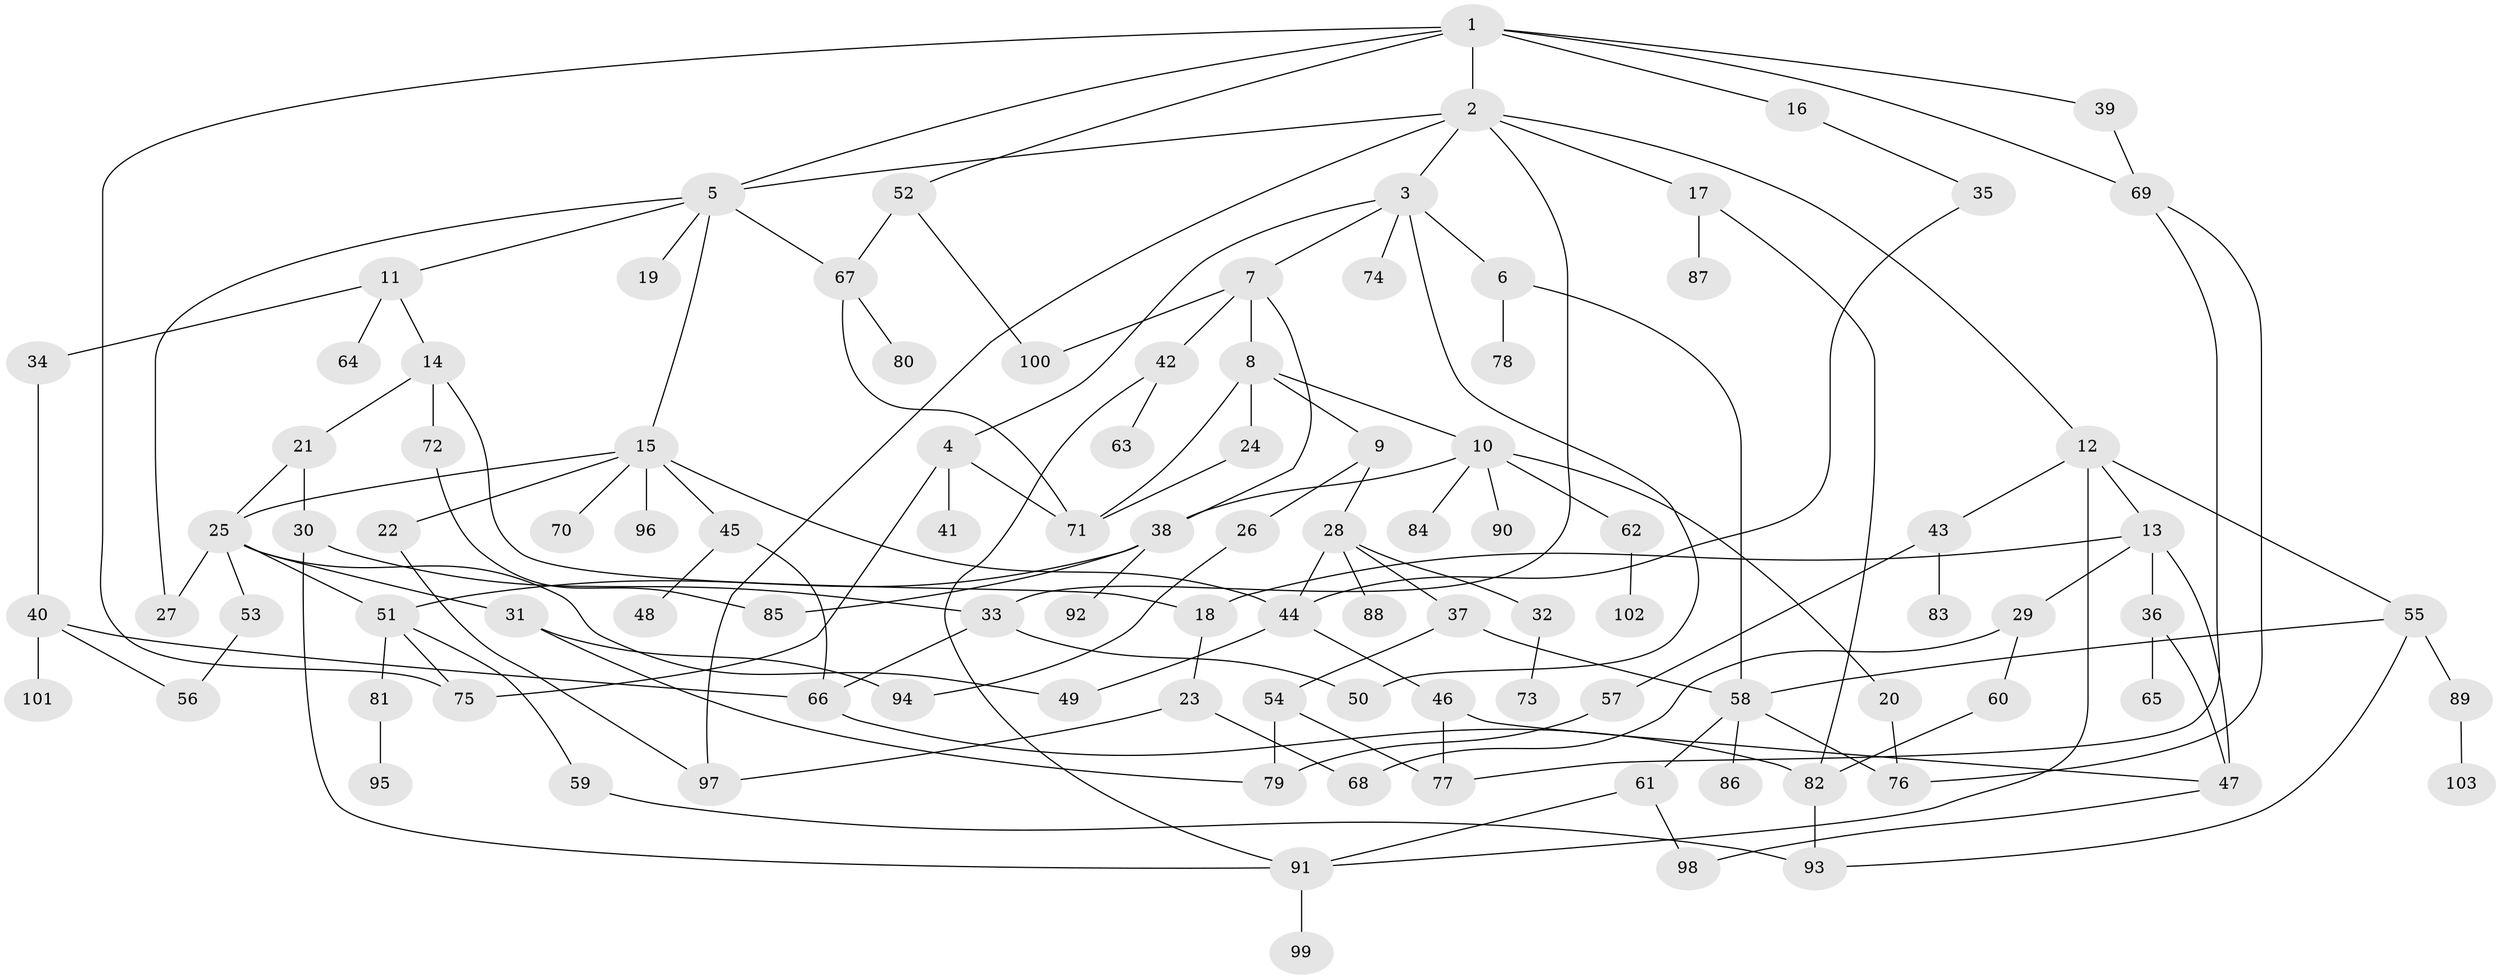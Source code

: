 // coarse degree distribution, {6: 0.07142857142857142, 8: 0.047619047619047616, 7: 0.047619047619047616, 5: 0.19047619047619047, 3: 0.11904761904761904, 1: 0.11904761904761904, 4: 0.23809523809523808, 2: 0.16666666666666666}
// Generated by graph-tools (version 1.1) at 2025/36/03/04/25 23:36:06]
// undirected, 103 vertices, 147 edges
graph export_dot {
  node [color=gray90,style=filled];
  1;
  2;
  3;
  4;
  5;
  6;
  7;
  8;
  9;
  10;
  11;
  12;
  13;
  14;
  15;
  16;
  17;
  18;
  19;
  20;
  21;
  22;
  23;
  24;
  25;
  26;
  27;
  28;
  29;
  30;
  31;
  32;
  33;
  34;
  35;
  36;
  37;
  38;
  39;
  40;
  41;
  42;
  43;
  44;
  45;
  46;
  47;
  48;
  49;
  50;
  51;
  52;
  53;
  54;
  55;
  56;
  57;
  58;
  59;
  60;
  61;
  62;
  63;
  64;
  65;
  66;
  67;
  68;
  69;
  70;
  71;
  72;
  73;
  74;
  75;
  76;
  77;
  78;
  79;
  80;
  81;
  82;
  83;
  84;
  85;
  86;
  87;
  88;
  89;
  90;
  91;
  92;
  93;
  94;
  95;
  96;
  97;
  98;
  99;
  100;
  101;
  102;
  103;
  1 -- 2;
  1 -- 5;
  1 -- 16;
  1 -- 39;
  1 -- 52;
  1 -- 75;
  1 -- 69;
  2 -- 3;
  2 -- 12;
  2 -- 17;
  2 -- 33;
  2 -- 97;
  2 -- 5;
  3 -- 4;
  3 -- 6;
  3 -- 7;
  3 -- 74;
  3 -- 50;
  4 -- 41;
  4 -- 75;
  4 -- 71;
  5 -- 11;
  5 -- 15;
  5 -- 19;
  5 -- 27;
  5 -- 67;
  6 -- 78;
  6 -- 58;
  7 -- 8;
  7 -- 42;
  7 -- 100;
  7 -- 38;
  8 -- 9;
  8 -- 10;
  8 -- 24;
  8 -- 71;
  9 -- 26;
  9 -- 28;
  10 -- 20;
  10 -- 38;
  10 -- 62;
  10 -- 84;
  10 -- 90;
  11 -- 14;
  11 -- 34;
  11 -- 64;
  12 -- 13;
  12 -- 43;
  12 -- 55;
  12 -- 91;
  13 -- 18;
  13 -- 29;
  13 -- 36;
  13 -- 47;
  14 -- 21;
  14 -- 72;
  14 -- 18;
  15 -- 22;
  15 -- 25;
  15 -- 44;
  15 -- 45;
  15 -- 70;
  15 -- 96;
  16 -- 35;
  17 -- 82;
  17 -- 87;
  18 -- 23;
  20 -- 76;
  21 -- 30;
  21 -- 25;
  22 -- 97;
  23 -- 97;
  23 -- 68;
  24 -- 71;
  25 -- 31;
  25 -- 49;
  25 -- 53;
  25 -- 51;
  25 -- 27;
  26 -- 94;
  28 -- 32;
  28 -- 37;
  28 -- 88;
  28 -- 44;
  29 -- 60;
  29 -- 68;
  30 -- 91;
  30 -- 33;
  31 -- 94;
  31 -- 79;
  32 -- 73;
  33 -- 50;
  33 -- 66;
  34 -- 40;
  35 -- 44;
  36 -- 65;
  36 -- 47;
  37 -- 54;
  37 -- 58;
  38 -- 51;
  38 -- 92;
  38 -- 85;
  39 -- 69;
  40 -- 56;
  40 -- 101;
  40 -- 66;
  42 -- 63;
  42 -- 91;
  43 -- 57;
  43 -- 83;
  44 -- 46;
  44 -- 49;
  45 -- 48;
  45 -- 66;
  46 -- 47;
  46 -- 77;
  47 -- 98;
  51 -- 59;
  51 -- 81;
  51 -- 75;
  52 -- 67;
  52 -- 100;
  53 -- 56;
  54 -- 77;
  54 -- 79;
  55 -- 89;
  55 -- 93;
  55 -- 58;
  57 -- 79;
  58 -- 61;
  58 -- 86;
  58 -- 76;
  59 -- 93;
  60 -- 82;
  61 -- 91;
  61 -- 98;
  62 -- 102;
  66 -- 82;
  67 -- 80;
  67 -- 71;
  69 -- 76;
  69 -- 77;
  72 -- 85;
  81 -- 95;
  82 -- 93;
  89 -- 103;
  91 -- 99;
}
